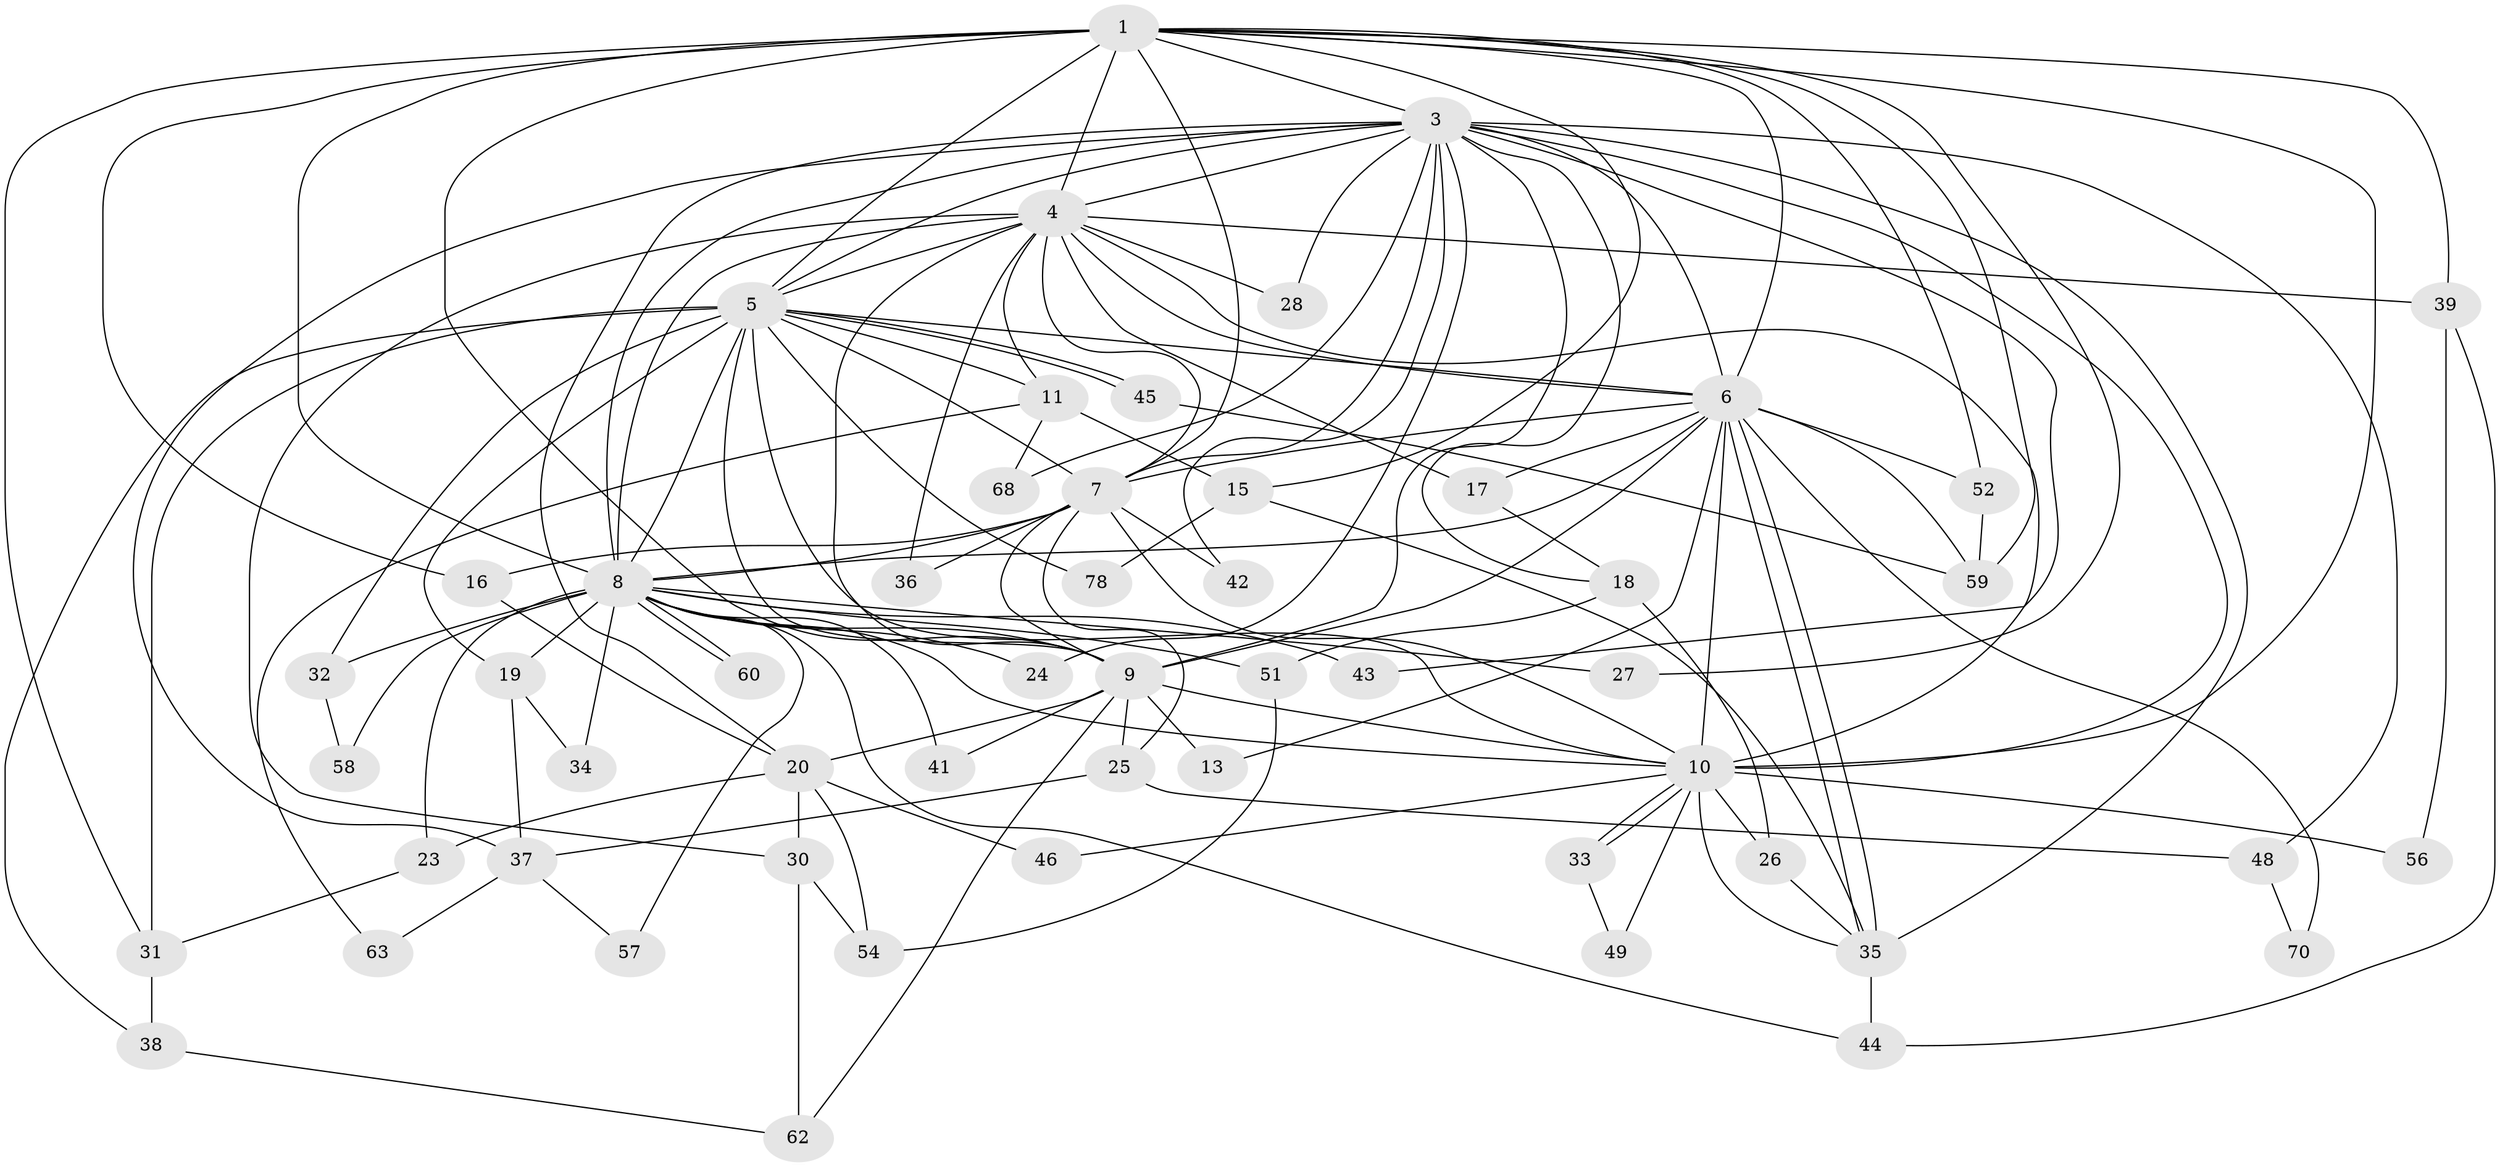 // original degree distribution, {15: 0.038461538461538464, 13: 0.02564102564102564, 18: 0.02564102564102564, 20: 0.01282051282051282, 26: 0.01282051282051282, 17: 0.01282051282051282, 5: 0.038461538461538464, 3: 0.19230769230769232, 2: 0.48717948717948717, 4: 0.11538461538461539, 7: 0.02564102564102564, 6: 0.01282051282051282}
// Generated by graph-tools (version 1.1) at 2025/17/03/04/25 18:17:25]
// undirected, 54 vertices, 138 edges
graph export_dot {
graph [start="1"]
  node [color=gray90,style=filled];
  1 [super="+2"];
  3 [super="+12+14+21+22"];
  4;
  5 [super="+53+55"];
  6 [super="+29"];
  7;
  8;
  9;
  10;
  11;
  13;
  15;
  16;
  17;
  18;
  19;
  20;
  23 [super="+61"];
  24;
  25 [super="+72"];
  26;
  27;
  28;
  30;
  31;
  32;
  33;
  34;
  35 [super="+40+66+76+74"];
  36;
  37;
  38;
  39;
  41;
  42;
  43;
  44 [super="+71"];
  45;
  46;
  48;
  49;
  51;
  52;
  54 [super="+77"];
  56;
  57;
  58;
  59 [super="+75+64"];
  60;
  62 [super="+65"];
  63;
  68;
  70;
  78;
  1 -- 3 [weight=2];
  1 -- 4 [weight=2];
  1 -- 5 [weight=3];
  1 -- 6 [weight=2];
  1 -- 7 [weight=2];
  1 -- 8 [weight=2];
  1 -- 9 [weight=2];
  1 -- 10 [weight=2];
  1 -- 15;
  1 -- 27;
  1 -- 39;
  1 -- 52;
  1 -- 16;
  1 -- 59;
  1 -- 31;
  3 -- 4;
  3 -- 5 [weight=2];
  3 -- 6 [weight=2];
  3 -- 7;
  3 -- 8 [weight=3];
  3 -- 9 [weight=2];
  3 -- 10 [weight=2];
  3 -- 24;
  3 -- 28;
  3 -- 37;
  3 -- 48 [weight=2];
  3 -- 42;
  3 -- 35;
  3 -- 18;
  3 -- 20;
  3 -- 68;
  3 -- 43;
  4 -- 5;
  4 -- 6;
  4 -- 7;
  4 -- 8;
  4 -- 9;
  4 -- 10;
  4 -- 11;
  4 -- 17;
  4 -- 28;
  4 -- 30;
  4 -- 36;
  4 -- 39;
  5 -- 6;
  5 -- 7;
  5 -- 8;
  5 -- 9;
  5 -- 10;
  5 -- 11;
  5 -- 19;
  5 -- 31 [weight=2];
  5 -- 32;
  5 -- 38;
  5 -- 45;
  5 -- 45;
  5 -- 78;
  6 -- 7;
  6 -- 8 [weight=2];
  6 -- 9;
  6 -- 10;
  6 -- 13;
  6 -- 17;
  6 -- 35;
  6 -- 35;
  6 -- 52;
  6 -- 59;
  6 -- 70;
  7 -- 8;
  7 -- 9;
  7 -- 10;
  7 -- 16;
  7 -- 25;
  7 -- 36;
  7 -- 42;
  8 -- 9;
  8 -- 10;
  8 -- 19;
  8 -- 23;
  8 -- 24;
  8 -- 27;
  8 -- 32;
  8 -- 34;
  8 -- 41;
  8 -- 43;
  8 -- 51;
  8 -- 57;
  8 -- 58;
  8 -- 60;
  8 -- 60;
  8 -- 44;
  9 -- 10;
  9 -- 13;
  9 -- 20;
  9 -- 25;
  9 -- 41;
  9 -- 62;
  10 -- 26;
  10 -- 33;
  10 -- 33;
  10 -- 46;
  10 -- 49;
  10 -- 56;
  10 -- 35;
  11 -- 15;
  11 -- 63;
  11 -- 68;
  15 -- 78;
  15 -- 35;
  16 -- 20;
  17 -- 18;
  18 -- 26;
  18 -- 51;
  19 -- 34;
  19 -- 37;
  20 -- 23;
  20 -- 30;
  20 -- 46;
  20 -- 54;
  23 -- 31;
  25 -- 48;
  25 -- 37;
  26 -- 35;
  30 -- 54;
  30 -- 62;
  31 -- 38;
  32 -- 58;
  33 -- 49;
  35 -- 44;
  37 -- 57;
  37 -- 63;
  38 -- 62;
  39 -- 44;
  39 -- 56;
  45 -- 59;
  48 -- 70;
  51 -- 54;
  52 -- 59;
}
